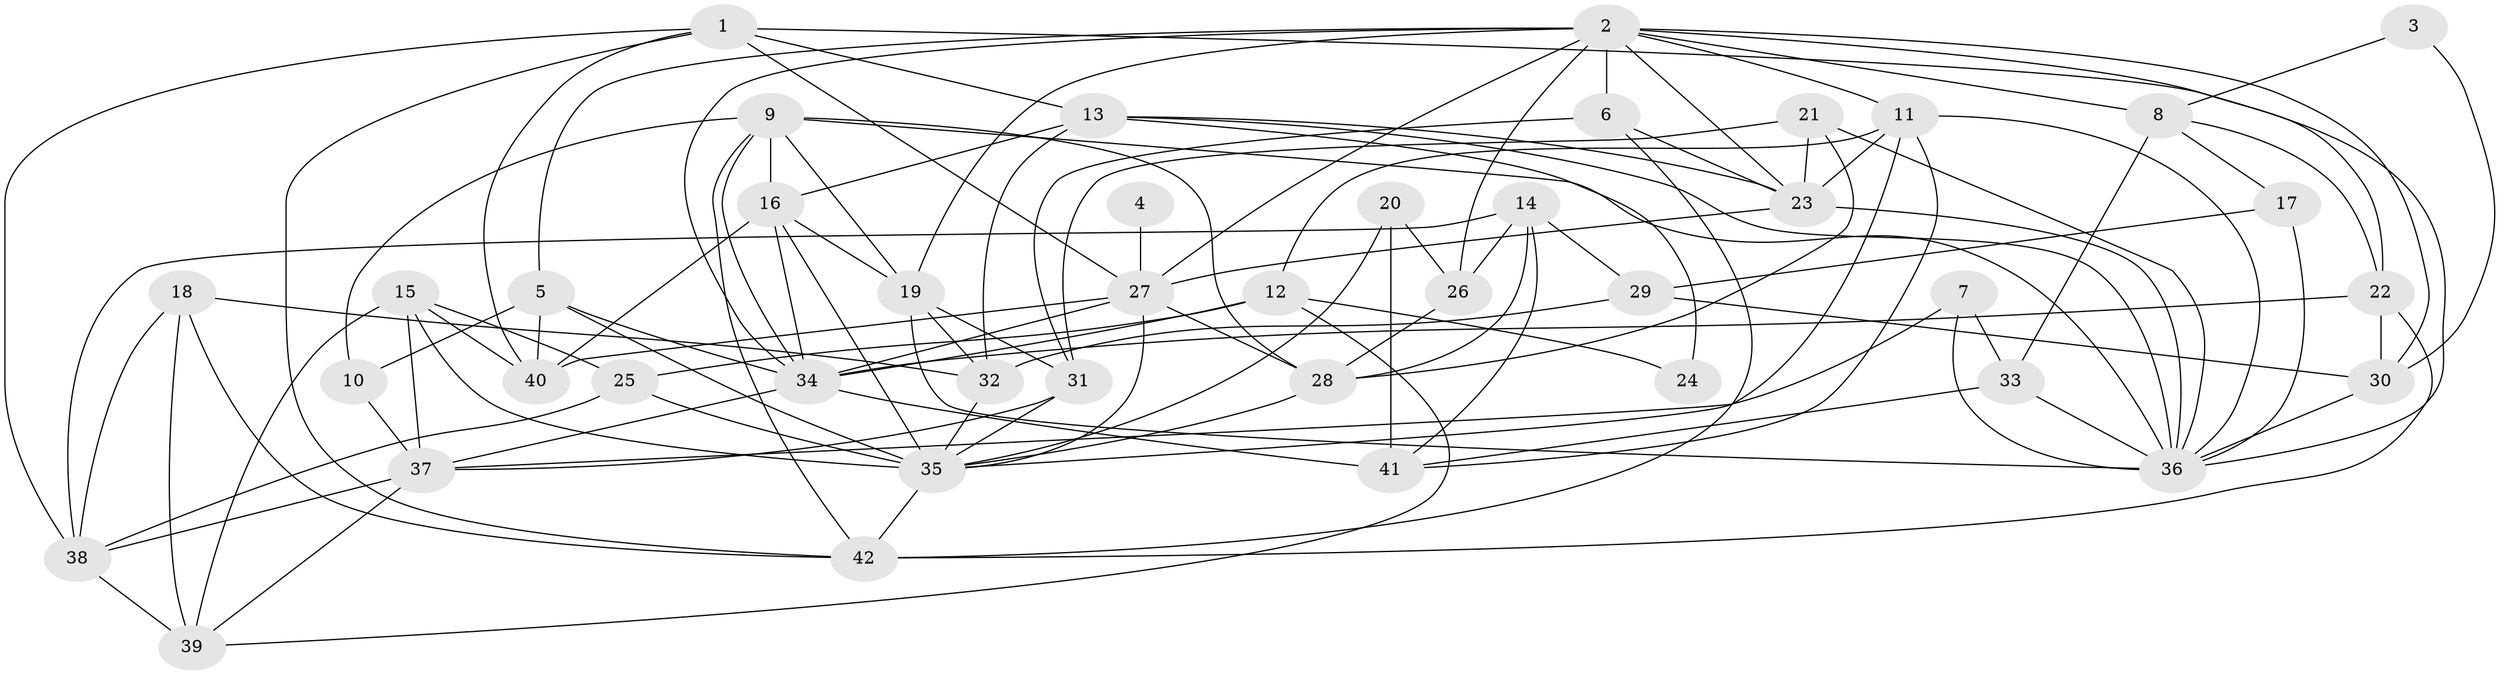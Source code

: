 // original degree distribution, {6: 0.14457831325301204, 4: 0.2289156626506024, 3: 0.2891566265060241, 5: 0.20481927710843373, 2: 0.12048192771084337, 7: 0.012048192771084338}
// Generated by graph-tools (version 1.1) at 2025/26/03/09/25 03:26:15]
// undirected, 42 vertices, 112 edges
graph export_dot {
graph [start="1"]
  node [color=gray90,style=filled];
  1;
  2;
  3;
  4;
  5;
  6;
  7;
  8;
  9;
  10;
  11;
  12;
  13;
  14;
  15;
  16;
  17;
  18;
  19;
  20;
  21;
  22;
  23;
  24;
  25;
  26;
  27;
  28;
  29;
  30;
  31;
  32;
  33;
  34;
  35;
  36;
  37;
  38;
  39;
  40;
  41;
  42;
  1 -- 13 [weight=1.0];
  1 -- 27 [weight=1.0];
  1 -- 36 [weight=1.0];
  1 -- 38 [weight=1.0];
  1 -- 40 [weight=1.0];
  1 -- 42 [weight=1.0];
  2 -- 5 [weight=1.0];
  2 -- 6 [weight=2.0];
  2 -- 8 [weight=1.0];
  2 -- 11 [weight=1.0];
  2 -- 19 [weight=1.0];
  2 -- 22 [weight=1.0];
  2 -- 23 [weight=1.0];
  2 -- 26 [weight=2.0];
  2 -- 27 [weight=1.0];
  2 -- 30 [weight=1.0];
  2 -- 34 [weight=1.0];
  3 -- 8 [weight=1.0];
  3 -- 30 [weight=1.0];
  4 -- 27 [weight=2.0];
  5 -- 10 [weight=1.0];
  5 -- 34 [weight=1.0];
  5 -- 35 [weight=1.0];
  5 -- 40 [weight=1.0];
  6 -- 23 [weight=1.0];
  6 -- 31 [weight=1.0];
  6 -- 42 [weight=1.0];
  7 -- 33 [weight=1.0];
  7 -- 36 [weight=2.0];
  7 -- 37 [weight=1.0];
  8 -- 17 [weight=1.0];
  8 -- 22 [weight=1.0];
  8 -- 33 [weight=2.0];
  9 -- 10 [weight=1.0];
  9 -- 16 [weight=1.0];
  9 -- 19 [weight=1.0];
  9 -- 28 [weight=1.0];
  9 -- 34 [weight=1.0];
  9 -- 36 [weight=1.0];
  9 -- 42 [weight=1.0];
  10 -- 37 [weight=1.0];
  11 -- 12 [weight=1.0];
  11 -- 23 [weight=1.0];
  11 -- 35 [weight=1.0];
  11 -- 36 [weight=1.0];
  11 -- 41 [weight=1.0];
  12 -- 24 [weight=1.0];
  12 -- 25 [weight=1.0];
  12 -- 34 [weight=1.0];
  12 -- 39 [weight=1.0];
  13 -- 16 [weight=1.0];
  13 -- 23 [weight=1.0];
  13 -- 24 [weight=1.0];
  13 -- 32 [weight=1.0];
  13 -- 36 [weight=1.0];
  14 -- 26 [weight=1.0];
  14 -- 28 [weight=1.0];
  14 -- 29 [weight=1.0];
  14 -- 38 [weight=1.0];
  14 -- 41 [weight=1.0];
  15 -- 25 [weight=1.0];
  15 -- 35 [weight=1.0];
  15 -- 37 [weight=1.0];
  15 -- 39 [weight=1.0];
  15 -- 40 [weight=1.0];
  16 -- 19 [weight=1.0];
  16 -- 34 [weight=1.0];
  16 -- 35 [weight=1.0];
  16 -- 40 [weight=1.0];
  17 -- 29 [weight=1.0];
  17 -- 36 [weight=1.0];
  18 -- 32 [weight=1.0];
  18 -- 38 [weight=1.0];
  18 -- 39 [weight=1.0];
  18 -- 42 [weight=1.0];
  19 -- 31 [weight=1.0];
  19 -- 32 [weight=1.0];
  19 -- 36 [weight=1.0];
  20 -- 26 [weight=1.0];
  20 -- 35 [weight=1.0];
  20 -- 41 [weight=1.0];
  21 -- 23 [weight=1.0];
  21 -- 28 [weight=1.0];
  21 -- 31 [weight=1.0];
  21 -- 36 [weight=1.0];
  22 -- 30 [weight=1.0];
  22 -- 34 [weight=1.0];
  22 -- 42 [weight=1.0];
  23 -- 27 [weight=1.0];
  23 -- 36 [weight=1.0];
  25 -- 35 [weight=2.0];
  25 -- 38 [weight=1.0];
  26 -- 28 [weight=1.0];
  27 -- 28 [weight=1.0];
  27 -- 34 [weight=2.0];
  27 -- 35 [weight=1.0];
  27 -- 40 [weight=1.0];
  28 -- 35 [weight=1.0];
  29 -- 30 [weight=1.0];
  29 -- 32 [weight=2.0];
  30 -- 36 [weight=2.0];
  31 -- 35 [weight=1.0];
  31 -- 37 [weight=1.0];
  32 -- 35 [weight=1.0];
  33 -- 36 [weight=1.0];
  33 -- 41 [weight=1.0];
  34 -- 37 [weight=1.0];
  34 -- 41 [weight=3.0];
  35 -- 42 [weight=1.0];
  37 -- 38 [weight=1.0];
  37 -- 39 [weight=1.0];
  38 -- 39 [weight=1.0];
}
